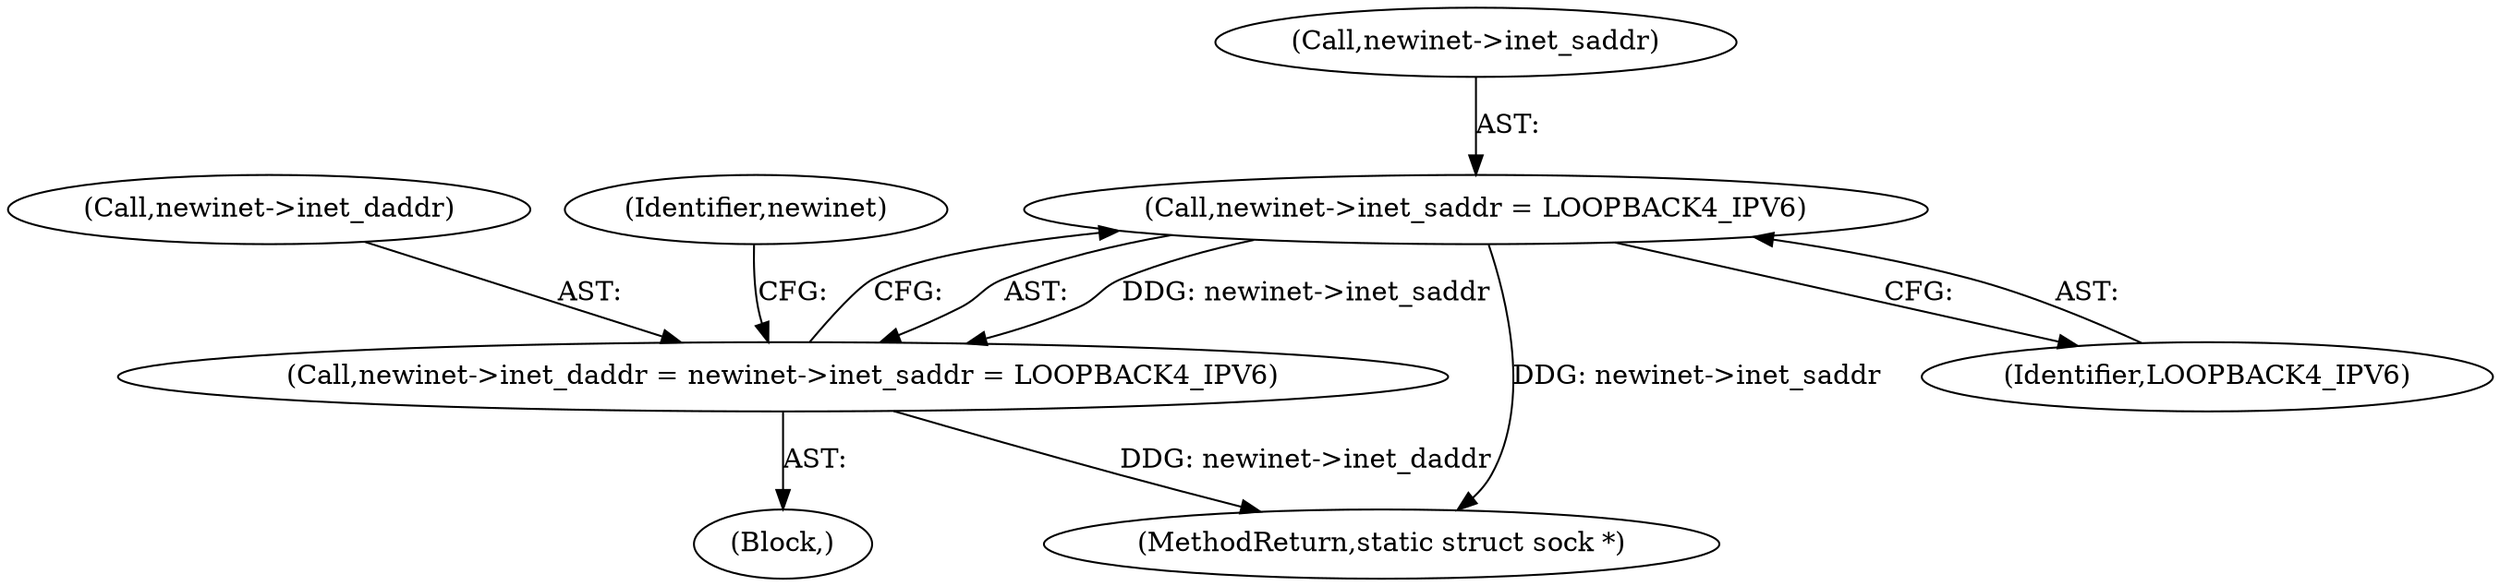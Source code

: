 digraph "0_linux_45f6fad84cc305103b28d73482b344d7f5b76f39_0@pointer" {
"1000426" [label="(Call,newinet->inet_saddr = LOOPBACK4_IPV6)"];
"1000422" [label="(Call,newinet->inet_daddr = newinet->inet_saddr = LOOPBACK4_IPV6)"];
"1000507" [label="(MethodReturn,static struct sock *)"];
"1000427" [label="(Call,newinet->inet_saddr)"];
"1000422" [label="(Call,newinet->inet_daddr = newinet->inet_saddr = LOOPBACK4_IPV6)"];
"1000423" [label="(Call,newinet->inet_daddr)"];
"1000430" [label="(Identifier,LOOPBACK4_IPV6)"];
"1000433" [label="(Identifier,newinet)"];
"1000426" [label="(Call,newinet->inet_saddr = LOOPBACK4_IPV6)"];
"1000115" [label="(Block,)"];
"1000426" -> "1000422"  [label="AST: "];
"1000426" -> "1000430"  [label="CFG: "];
"1000427" -> "1000426"  [label="AST: "];
"1000430" -> "1000426"  [label="AST: "];
"1000422" -> "1000426"  [label="CFG: "];
"1000426" -> "1000507"  [label="DDG: newinet->inet_saddr"];
"1000426" -> "1000422"  [label="DDG: newinet->inet_saddr"];
"1000422" -> "1000115"  [label="AST: "];
"1000423" -> "1000422"  [label="AST: "];
"1000433" -> "1000422"  [label="CFG: "];
"1000422" -> "1000507"  [label="DDG: newinet->inet_daddr"];
}
